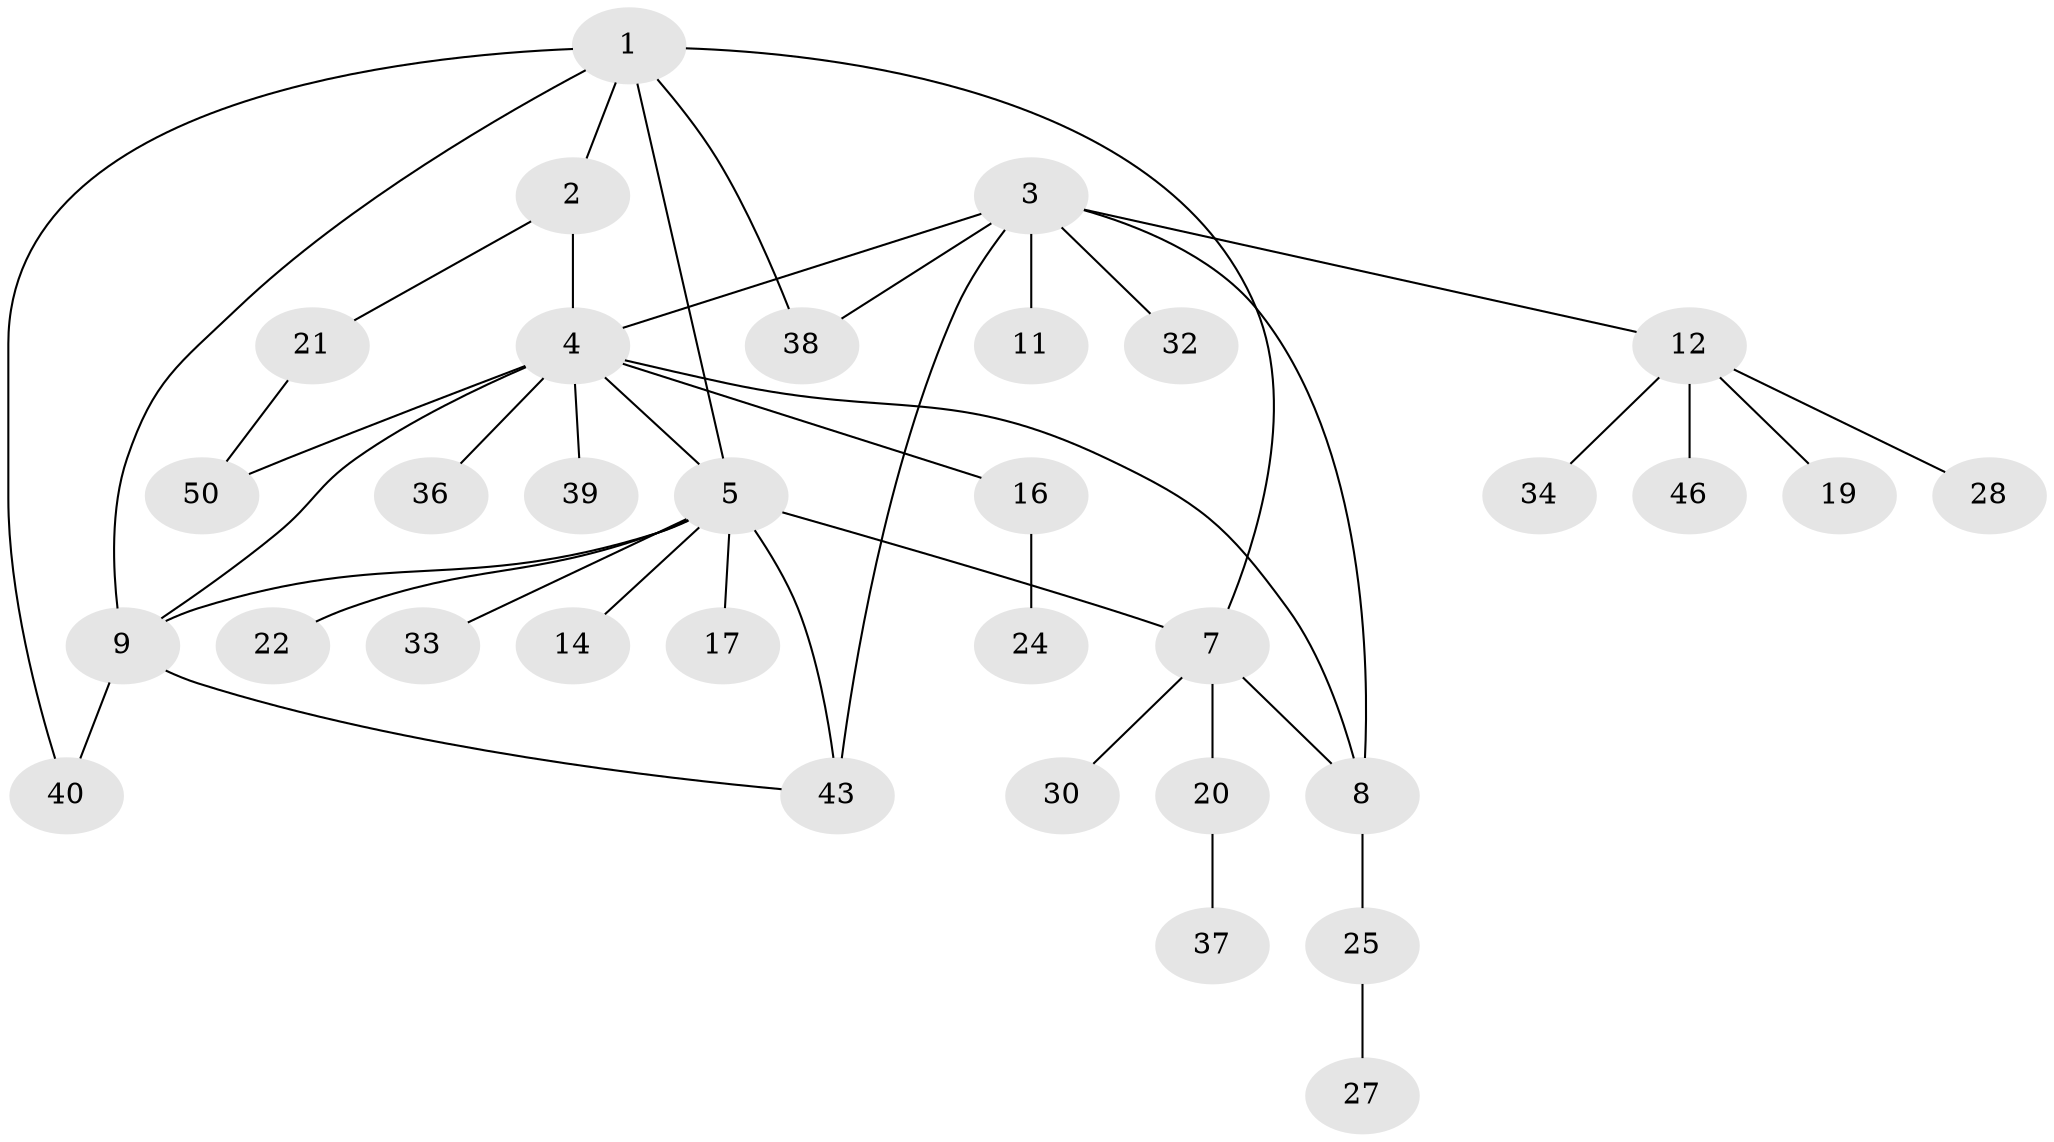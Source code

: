 // original degree distribution, {7: 0.0392156862745098, 4: 0.0392156862745098, 8: 0.0196078431372549, 6: 0.058823529411764705, 5: 0.058823529411764705, 2: 0.17647058823529413, 1: 0.5098039215686274, 3: 0.09803921568627451}
// Generated by graph-tools (version 1.1) at 2025/11/02/27/25 16:11:36]
// undirected, 33 vertices, 43 edges
graph export_dot {
graph [start="1"]
  node [color=gray90,style=filled];
  1 [super="+26"];
  2 [super="+23"];
  3 [super="+51"];
  4 [super="+10"];
  5 [super="+6"];
  7;
  8 [super="+13"];
  9 [super="+15"];
  11 [super="+31"];
  12 [super="+29"];
  14 [super="+18"];
  16 [super="+44"];
  17;
  19;
  20 [super="+42"];
  21 [super="+48"];
  22;
  24 [super="+45"];
  25 [super="+49"];
  27;
  28;
  30 [super="+35"];
  32;
  33 [super="+41"];
  34;
  36;
  37;
  38;
  39;
  40;
  43 [super="+47"];
  46;
  50;
  1 -- 2;
  1 -- 7;
  1 -- 9;
  1 -- 38;
  1 -- 40;
  1 -- 5;
  2 -- 4;
  2 -- 21;
  3 -- 4;
  3 -- 8;
  3 -- 11;
  3 -- 12;
  3 -- 32;
  3 -- 38;
  3 -- 43;
  4 -- 5;
  4 -- 36;
  4 -- 39;
  4 -- 16;
  4 -- 50;
  4 -- 8;
  4 -- 9;
  5 -- 7;
  5 -- 9;
  5 -- 14;
  5 -- 22;
  5 -- 33;
  5 -- 43;
  5 -- 17;
  7 -- 8;
  7 -- 20;
  7 -- 30;
  8 -- 25;
  9 -- 40;
  9 -- 43;
  12 -- 19;
  12 -- 28;
  12 -- 34;
  12 -- 46;
  16 -- 24;
  20 -- 37;
  21 -- 50;
  25 -- 27;
}
